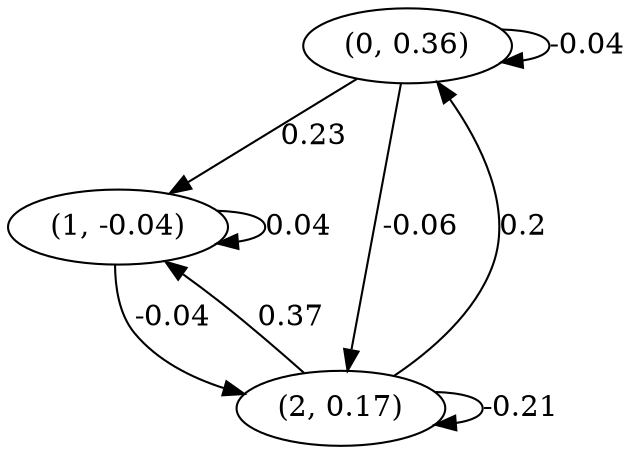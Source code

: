 digraph {
    0 [ label = "(0, 0.36)" ]
    1 [ label = "(1, -0.04)" ]
    2 [ label = "(2, 0.17)" ]
    0 -> 0 [ label = "-0.04" ]
    1 -> 1 [ label = "0.04" ]
    2 -> 2 [ label = "-0.21" ]
    2 -> 0 [ label = "0.2" ]
    0 -> 1 [ label = "0.23" ]
    2 -> 1 [ label = "0.37" ]
    0 -> 2 [ label = "-0.06" ]
    1 -> 2 [ label = "-0.04" ]
}

